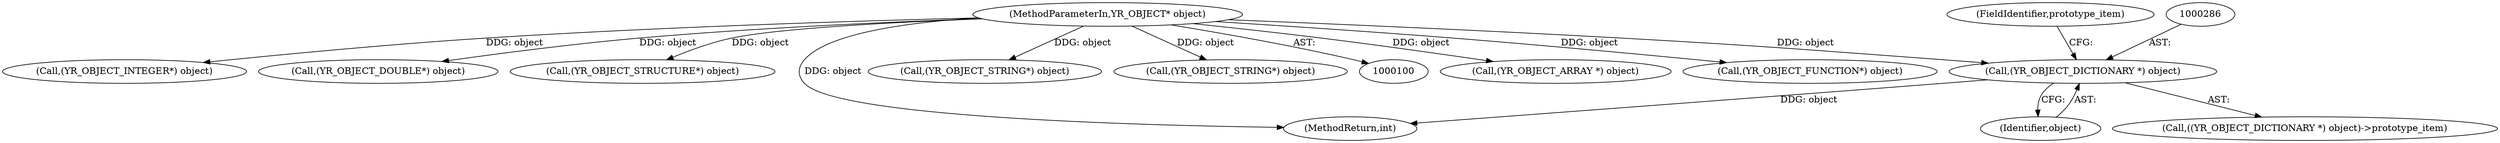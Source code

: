 digraph "0_yara_053e67e3ec81cc9268ce30eaf0d6663d8639ed1e_0@pointer" {
"1000285" [label="(Call,(YR_OBJECT_DICTIONARY *) object)"];
"1000101" [label="(MethodParameterIn,YR_OBJECT* object)"];
"1000268" [label="(Call,(YR_OBJECT_ARRAY *) object)"];
"1000191" [label="(Call,(YR_OBJECT_FUNCTION*) object)"];
"1000101" [label="(MethodParameterIn,YR_OBJECT* object)"];
"1000138" [label="(Call,(YR_OBJECT_INTEGER*) object)"];
"1000284" [label="(Call,((YR_OBJECT_DICTIONARY *) object)->prototype_item)"];
"1000183" [label="(Call,(YR_OBJECT_DOUBLE*) object)"];
"1000235" [label="(Call,(YR_OBJECT_STRUCTURE*) object)"];
"1000308" [label="(MethodReturn,int)"];
"1000288" [label="(FieldIdentifier,prototype_item)"];
"1000147" [label="(Call,(YR_OBJECT_STRING*) object)"];
"1000161" [label="(Call,(YR_OBJECT_STRING*) object)"];
"1000285" [label="(Call,(YR_OBJECT_DICTIONARY *) object)"];
"1000287" [label="(Identifier,object)"];
"1000285" -> "1000284"  [label="AST: "];
"1000285" -> "1000287"  [label="CFG: "];
"1000286" -> "1000285"  [label="AST: "];
"1000287" -> "1000285"  [label="AST: "];
"1000288" -> "1000285"  [label="CFG: "];
"1000285" -> "1000308"  [label="DDG: object"];
"1000101" -> "1000285"  [label="DDG: object"];
"1000101" -> "1000100"  [label="AST: "];
"1000101" -> "1000308"  [label="DDG: object"];
"1000101" -> "1000138"  [label="DDG: object"];
"1000101" -> "1000147"  [label="DDG: object"];
"1000101" -> "1000161"  [label="DDG: object"];
"1000101" -> "1000183"  [label="DDG: object"];
"1000101" -> "1000191"  [label="DDG: object"];
"1000101" -> "1000235"  [label="DDG: object"];
"1000101" -> "1000268"  [label="DDG: object"];
}
